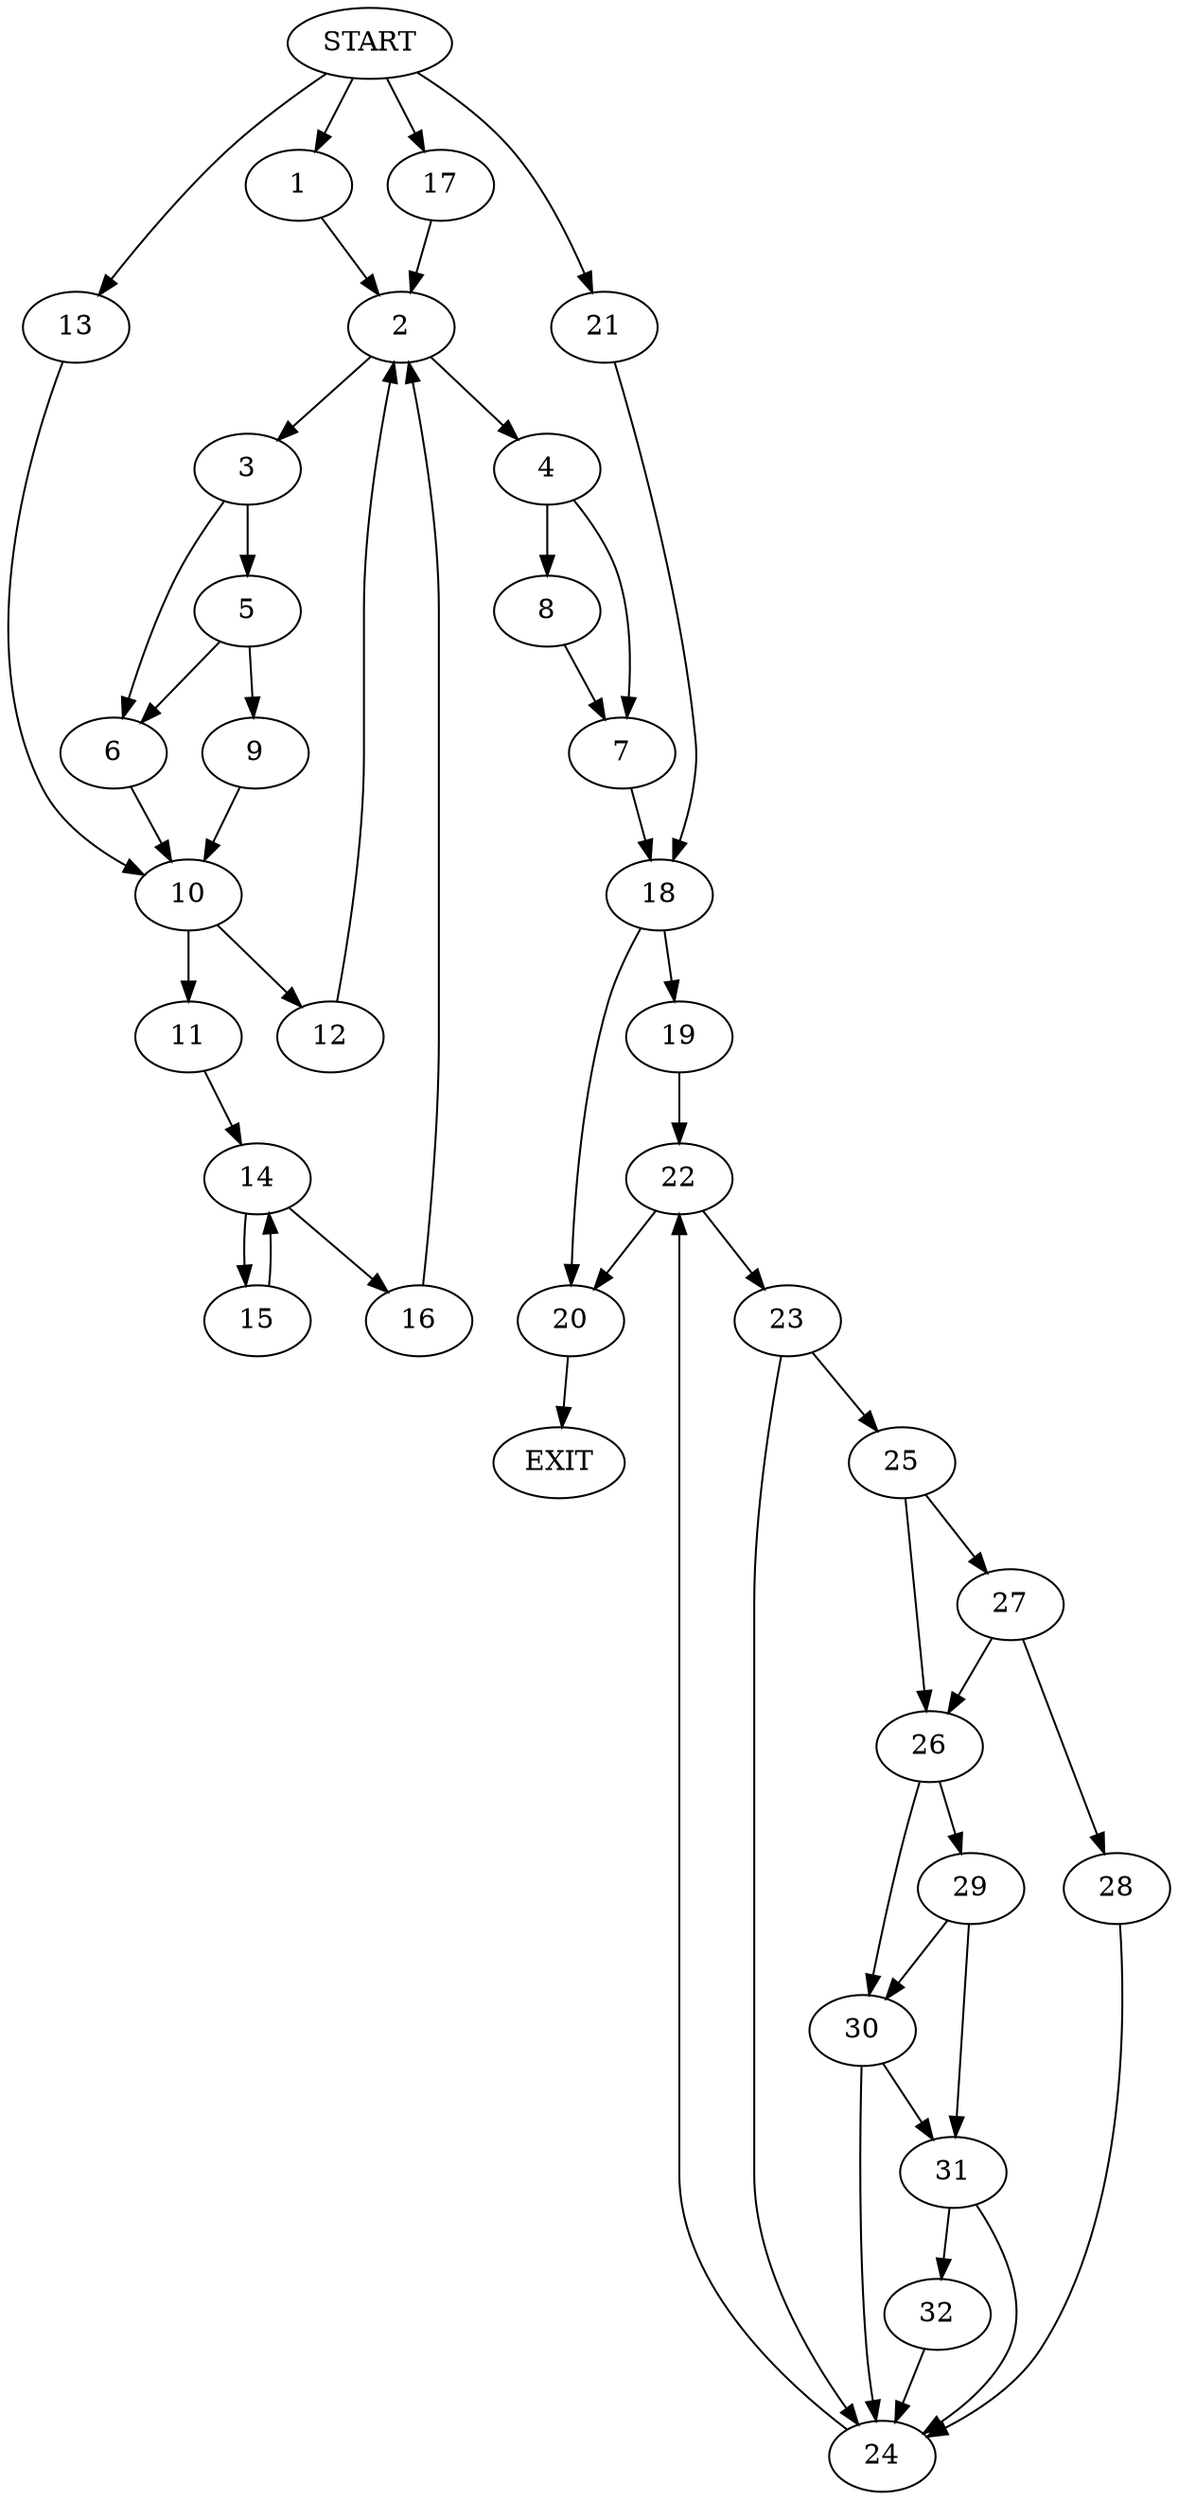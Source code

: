digraph {
0 [label="START"]
33 [label="EXIT"]
0 -> 1
1 -> 2
2 -> 3
2 -> 4
3 -> 5
3 -> 6
4 -> 7
4 -> 8
5 -> 6
5 -> 9
6 -> 10
9 -> 10
10 -> 11
10 -> 12
0 -> 13
13 -> 10
11 -> 14
12 -> 2
14 -> 15
14 -> 16
15 -> 14
16 -> 2
0 -> 17
17 -> 2
8 -> 7
7 -> 18
18 -> 19
18 -> 20
0 -> 21
21 -> 18
19 -> 22
20 -> 33
22 -> 23
22 -> 20
23 -> 24
23 -> 25
24 -> 22
25 -> 26
25 -> 27
27 -> 26
27 -> 28
26 -> 29
26 -> 30
28 -> 24
29 -> 31
29 -> 30
30 -> 31
30 -> 24
31 -> 32
31 -> 24
32 -> 24
}
